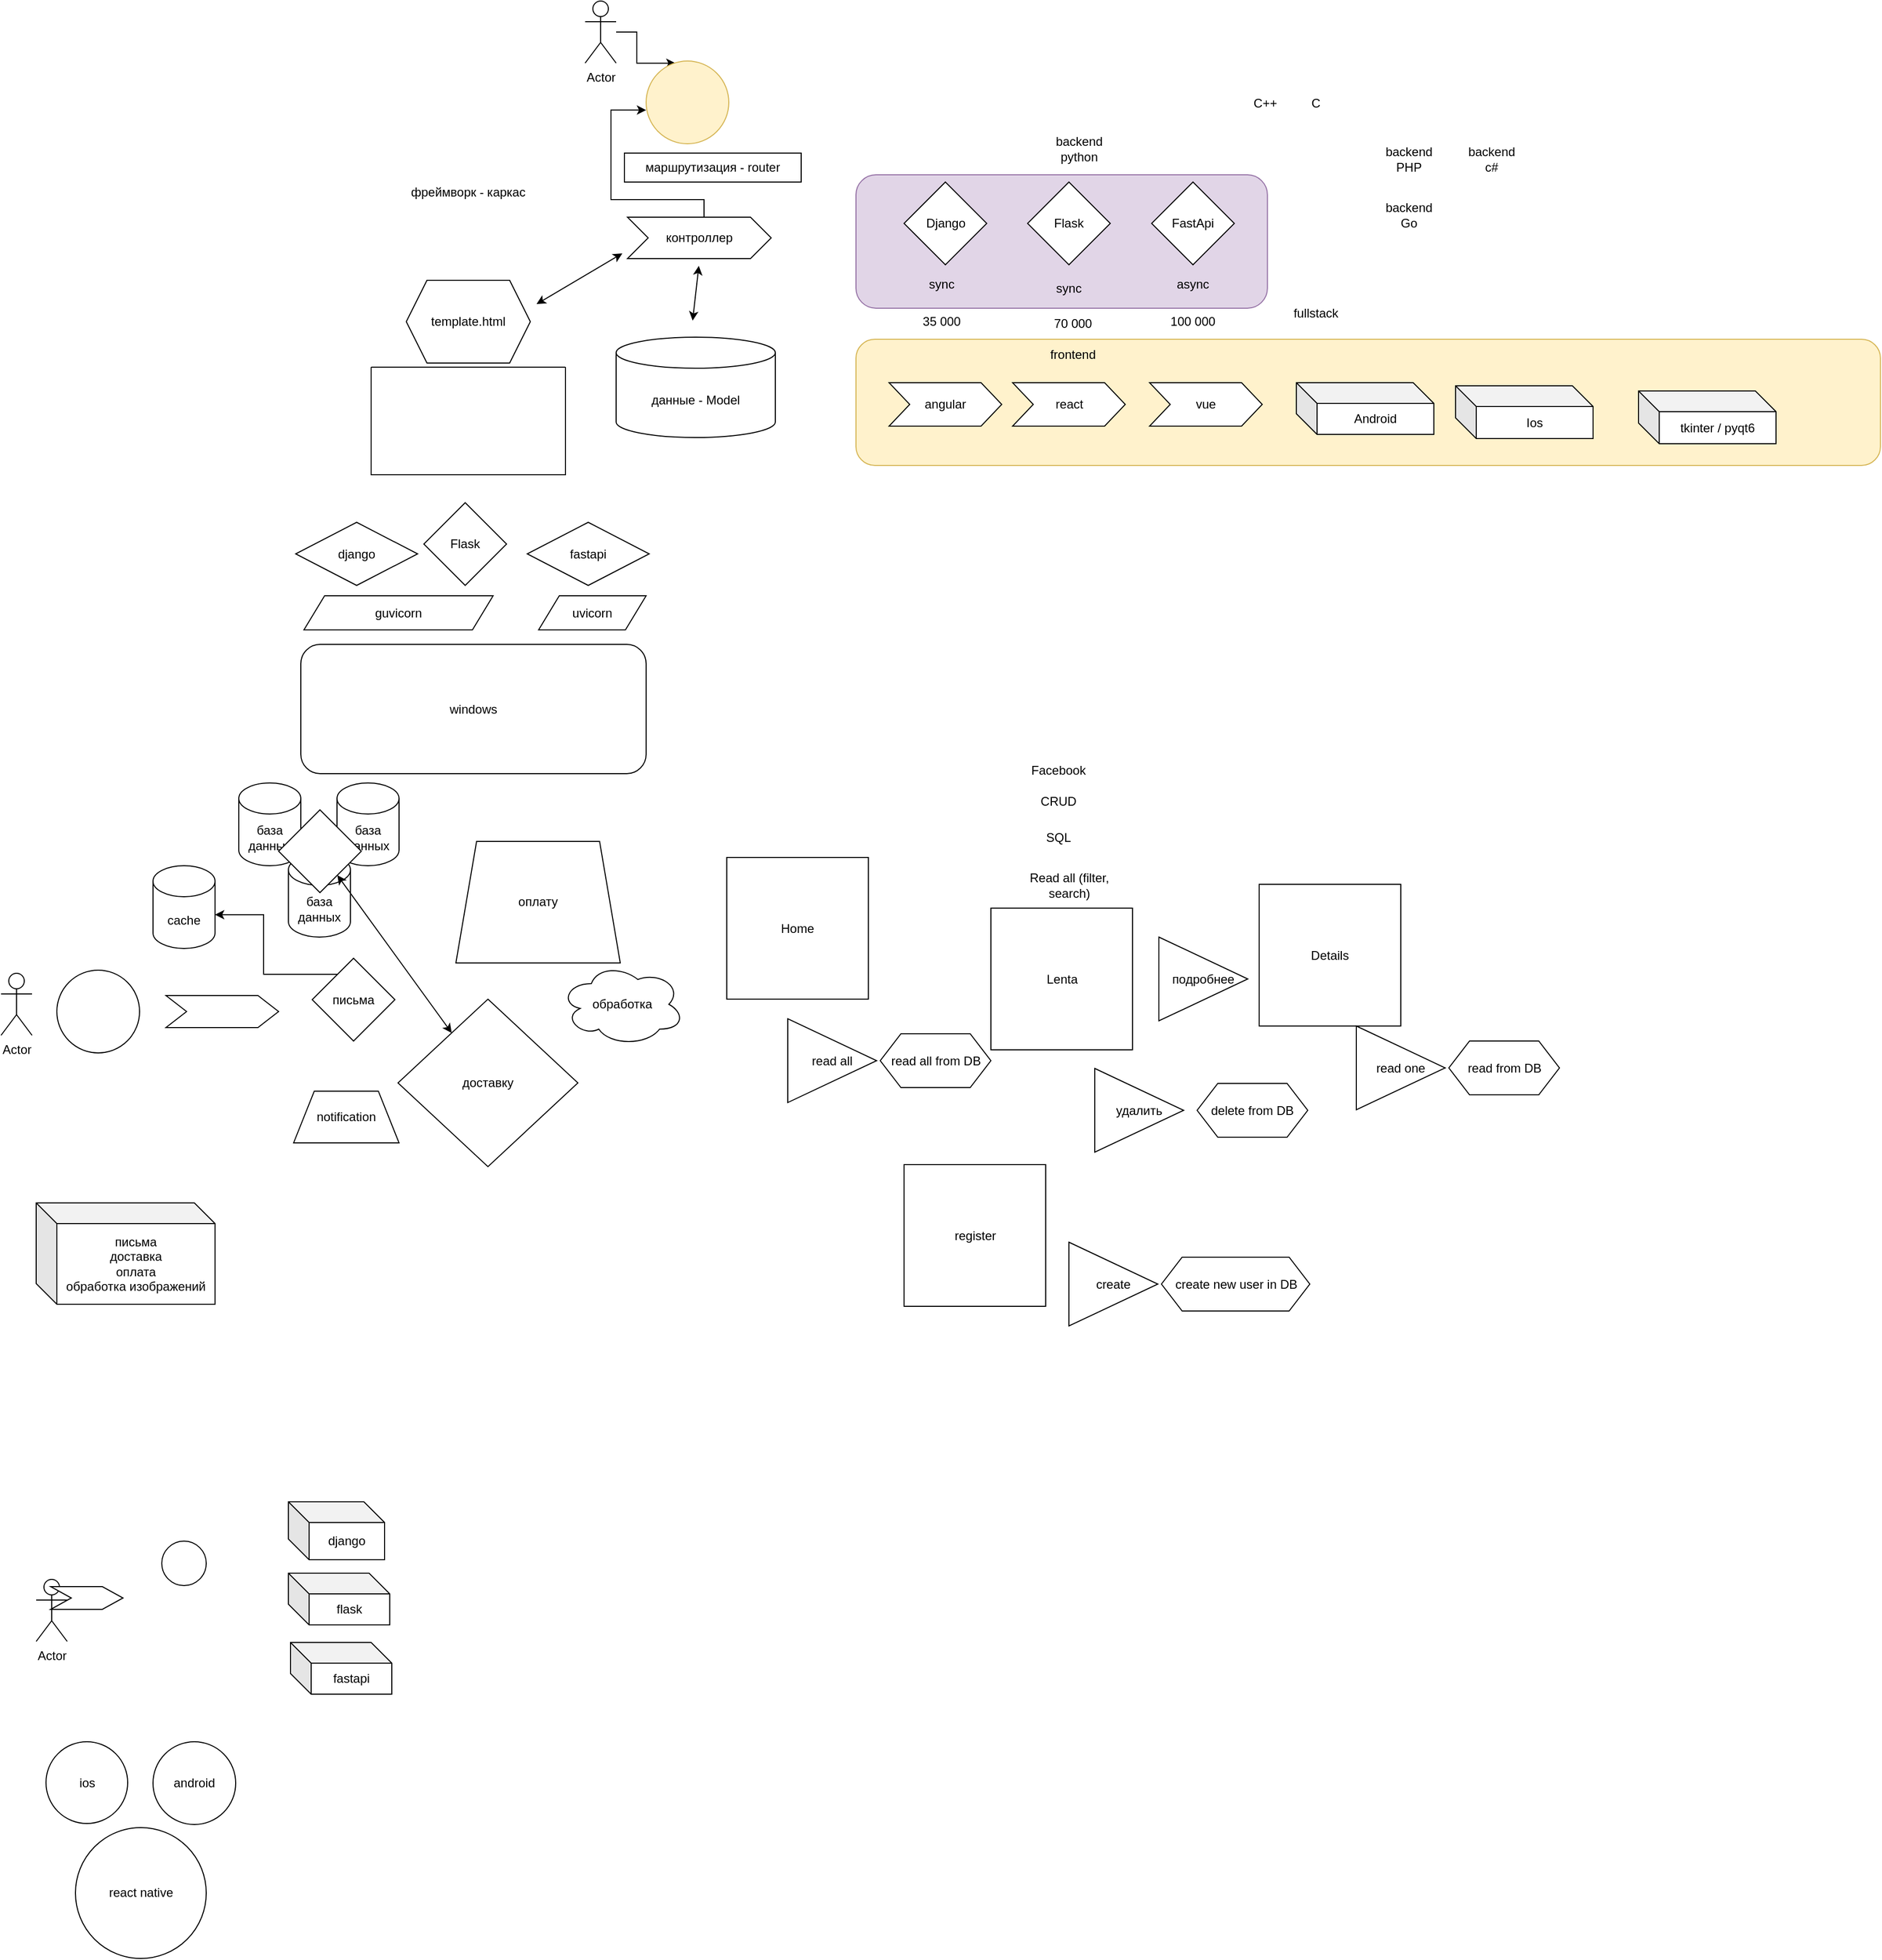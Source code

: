 <mxfile version="20.8.10" type="device"><diagram id="BBMRBSOWdzyY2HDvnoit" name="Page-1"><mxGraphModel dx="1944" dy="414" grid="0" gridSize="10" guides="1" tooltips="1" connect="1" arrows="1" fold="1" page="0" pageScale="1" pageWidth="827" pageHeight="1169" math="0" shadow="0"><root><mxCell id="0"/><mxCell id="1" parent="0"/><mxCell id="BqjAAvAsQAksL56TVUGz-10" value="" style="rounded=1;whiteSpace=wrap;html=1;fillColor=#e1d5e7;strokeColor=#9673a6;" parent="1" vertex="1"><mxGeometry x="-47" y="203" width="398" height="129" as="geometry"/></mxCell><mxCell id="BqjAAvAsQAksL56TVUGz-7" value="" style="rounded=1;whiteSpace=wrap;html=1;fillColor=#fff2cc;strokeColor=#d6b656;" parent="1" vertex="1"><mxGeometry x="-47" y="362" width="991" height="122" as="geometry"/></mxCell><mxCell id="BqjAAvAsQAksL56TVUGz-1" value="Django" style="rhombus;whiteSpace=wrap;html=1;" parent="1" vertex="1"><mxGeometry x="-0.5" y="210" width="80" height="80" as="geometry"/></mxCell><mxCell id="BqjAAvAsQAksL56TVUGz-2" value="Flask" style="rhombus;whiteSpace=wrap;html=1;" parent="1" vertex="1"><mxGeometry x="119" y="210" width="80" height="80" as="geometry"/></mxCell><mxCell id="BqjAAvAsQAksL56TVUGz-3" value="FastApi" style="rhombus;whiteSpace=wrap;html=1;" parent="1" vertex="1"><mxGeometry x="239" y="210" width="80" height="80" as="geometry"/></mxCell><mxCell id="BqjAAvAsQAksL56TVUGz-4" value="vue" style="shape=step;perimeter=stepPerimeter;whiteSpace=wrap;html=1;fixedSize=1;" parent="1" vertex="1"><mxGeometry x="237" y="404" width="109" height="42" as="geometry"/></mxCell><mxCell id="BqjAAvAsQAksL56TVUGz-5" value="react" style="shape=step;perimeter=stepPerimeter;whiteSpace=wrap;html=1;fixedSize=1;" parent="1" vertex="1"><mxGeometry x="104.5" y="404" width="109" height="42" as="geometry"/></mxCell><mxCell id="BqjAAvAsQAksL56TVUGz-6" value="angular" style="shape=step;perimeter=stepPerimeter;whiteSpace=wrap;html=1;fixedSize=1;" parent="1" vertex="1"><mxGeometry x="-15" y="404" width="109" height="42" as="geometry"/></mxCell><mxCell id="BqjAAvAsQAksL56TVUGz-8" value="frontend" style="text;html=1;strokeColor=none;fillColor=none;align=center;verticalAlign=middle;whiteSpace=wrap;rounded=0;" parent="1" vertex="1"><mxGeometry x="133" y="362" width="60" height="30" as="geometry"/></mxCell><mxCell id="BqjAAvAsQAksL56TVUGz-9" value="backend python" style="text;html=1;strokeColor=none;fillColor=none;align=center;verticalAlign=middle;whiteSpace=wrap;rounded=0;" parent="1" vertex="1"><mxGeometry x="139" y="163" width="60" height="30" as="geometry"/></mxCell><mxCell id="BqjAAvAsQAksL56TVUGz-11" value="backend PHP" style="text;html=1;strokeColor=none;fillColor=none;align=center;verticalAlign=middle;whiteSpace=wrap;rounded=0;" parent="1" vertex="1"><mxGeometry x="458" y="173" width="60" height="30" as="geometry"/></mxCell><mxCell id="BqjAAvAsQAksL56TVUGz-12" value="backend c#" style="text;html=1;strokeColor=none;fillColor=none;align=center;verticalAlign=middle;whiteSpace=wrap;rounded=0;" parent="1" vertex="1"><mxGeometry x="538" y="173" width="60" height="30" as="geometry"/></mxCell><mxCell id="BqjAAvAsQAksL56TVUGz-13" value="backend Go" style="text;html=1;strokeColor=none;fillColor=none;align=center;verticalAlign=middle;whiteSpace=wrap;rounded=0;" parent="1" vertex="1"><mxGeometry x="458" y="227" width="60" height="30" as="geometry"/></mxCell><mxCell id="BqjAAvAsQAksL56TVUGz-14" value="C++" style="text;html=1;strokeColor=none;fillColor=none;align=center;verticalAlign=middle;whiteSpace=wrap;rounded=0;" parent="1" vertex="1"><mxGeometry x="319" y="119" width="60" height="30" as="geometry"/></mxCell><mxCell id="BqjAAvAsQAksL56TVUGz-15" value="C" style="text;html=1;strokeColor=none;fillColor=none;align=center;verticalAlign=middle;whiteSpace=wrap;rounded=0;" parent="1" vertex="1"><mxGeometry x="368" y="119" width="60" height="30" as="geometry"/></mxCell><mxCell id="BqjAAvAsQAksL56TVUGz-16" value="sync" style="text;html=1;strokeColor=none;fillColor=none;align=center;verticalAlign=middle;whiteSpace=wrap;rounded=0;" parent="1" vertex="1"><mxGeometry x="6" y="294" width="60" height="30" as="geometry"/></mxCell><mxCell id="BqjAAvAsQAksL56TVUGz-17" value="async" style="text;html=1;strokeColor=none;fillColor=none;align=center;verticalAlign=middle;whiteSpace=wrap;rounded=0;" parent="1" vertex="1"><mxGeometry x="249" y="294" width="60" height="30" as="geometry"/></mxCell><mxCell id="BqjAAvAsQAksL56TVUGz-18" value="100 000" style="text;html=1;strokeColor=none;fillColor=none;align=center;verticalAlign=middle;whiteSpace=wrap;rounded=0;" parent="1" vertex="1"><mxGeometry x="249" y="330" width="60" height="30" as="geometry"/></mxCell><mxCell id="BqjAAvAsQAksL56TVUGz-19" value="35 000" style="text;html=1;strokeColor=none;fillColor=none;align=center;verticalAlign=middle;whiteSpace=wrap;rounded=0;" parent="1" vertex="1"><mxGeometry x="6" y="330" width="60" height="30" as="geometry"/></mxCell><mxCell id="BqjAAvAsQAksL56TVUGz-20" value="70 000" style="text;html=1;strokeColor=none;fillColor=none;align=center;verticalAlign=middle;whiteSpace=wrap;rounded=0;" parent="1" vertex="1"><mxGeometry x="133" y="332" width="60" height="30" as="geometry"/></mxCell><mxCell id="BqjAAvAsQAksL56TVUGz-21" value="sync" style="text;html=1;strokeColor=none;fillColor=none;align=center;verticalAlign=middle;whiteSpace=wrap;rounded=0;" parent="1" vertex="1"><mxGeometry x="129" y="298" width="60" height="30" as="geometry"/></mxCell><mxCell id="BqjAAvAsQAksL56TVUGz-22" value="фреймворк - каркас" style="text;html=1;strokeColor=none;fillColor=none;align=center;verticalAlign=middle;whiteSpace=wrap;rounded=0;" parent="1" vertex="1"><mxGeometry x="-504" y="203" width="164" height="33" as="geometry"/></mxCell><mxCell id="BqjAAvAsQAksL56TVUGz-23" value="маршрутизация - router" style="rounded=0;whiteSpace=wrap;html=1;" parent="1" vertex="1"><mxGeometry x="-271" y="182" width="171" height="28" as="geometry"/></mxCell><mxCell id="BqjAAvAsQAksL56TVUGz-26" style="edgeStyle=orthogonalEdgeStyle;rounded=0;orthogonalLoop=1;jettySize=auto;html=1;entryX=0.356;entryY=0.026;entryDx=0;entryDy=0;entryPerimeter=0;" parent="1" source="BqjAAvAsQAksL56TVUGz-24" target="BqjAAvAsQAksL56TVUGz-25" edge="1"><mxGeometry relative="1" as="geometry"/></mxCell><mxCell id="BqjAAvAsQAksL56TVUGz-24" value="Actor" style="shape=umlActor;verticalLabelPosition=bottom;verticalAlign=top;html=1;outlineConnect=0;" parent="1" vertex="1"><mxGeometry x="-309" y="35" width="30" height="60" as="geometry"/></mxCell><mxCell id="BqjAAvAsQAksL56TVUGz-25" value="" style="ellipse;whiteSpace=wrap;html=1;aspect=fixed;fillColor=#fff2cc;strokeColor=#d6b656;" parent="1" vertex="1"><mxGeometry x="-250" y="93" width="80" height="80" as="geometry"/></mxCell><mxCell id="BqjAAvAsQAksL56TVUGz-28" value="данные - Model" style="shape=cylinder3;whiteSpace=wrap;html=1;boundedLbl=1;backgroundOutline=1;size=15;" parent="1" vertex="1"><mxGeometry x="-279" y="360" width="154" height="97" as="geometry"/></mxCell><mxCell id="BqjAAvAsQAksL56TVUGz-33" style="edgeStyle=orthogonalEdgeStyle;rounded=0;orthogonalLoop=1;jettySize=auto;html=1;entryX=0.001;entryY=0.593;entryDx=0;entryDy=0;entryPerimeter=0;" parent="1" source="BqjAAvAsQAksL56TVUGz-29" target="BqjAAvAsQAksL56TVUGz-25" edge="1"><mxGeometry relative="1" as="geometry"><Array as="points"><mxPoint x="-194" y="227"/><mxPoint x="-284" y="227"/><mxPoint x="-284" y="140"/></Array></mxGeometry></mxCell><mxCell id="BqjAAvAsQAksL56TVUGz-29" value="контроллер" style="shape=step;perimeter=stepPerimeter;whiteSpace=wrap;html=1;fixedSize=1;" parent="1" vertex="1"><mxGeometry x="-268" y="244" width="139" height="40" as="geometry"/></mxCell><mxCell id="BqjAAvAsQAksL56TVUGz-30" value="template.html" style="shape=hexagon;perimeter=hexagonPerimeter2;whiteSpace=wrap;html=1;fixedSize=1;" parent="1" vertex="1"><mxGeometry x="-482" y="305" width="120" height="80" as="geometry"/></mxCell><mxCell id="BqjAAvAsQAksL56TVUGz-31" value="" style="endArrow=classic;startArrow=classic;html=1;rounded=0;" parent="1" edge="1"><mxGeometry width="50" height="50" relative="1" as="geometry"><mxPoint x="-205" y="344" as="sourcePoint"/><mxPoint x="-199" y="291" as="targetPoint"/></mxGeometry></mxCell><mxCell id="BqjAAvAsQAksL56TVUGz-32" value="" style="endArrow=classic;startArrow=classic;html=1;rounded=0;" parent="1" edge="1"><mxGeometry width="50" height="50" relative="1" as="geometry"><mxPoint x="-356" y="328" as="sourcePoint"/><mxPoint x="-273" y="279" as="targetPoint"/></mxGeometry></mxCell><mxCell id="BqjAAvAsQAksL56TVUGz-35" value="Android" style="shape=cube;whiteSpace=wrap;html=1;boundedLbl=1;backgroundOutline=1;darkOpacity=0.05;darkOpacity2=0.1;" parent="1" vertex="1"><mxGeometry x="379" y="404" width="133" height="50" as="geometry"/></mxCell><mxCell id="BqjAAvAsQAksL56TVUGz-36" value="Ios" style="shape=cube;whiteSpace=wrap;html=1;boundedLbl=1;backgroundOutline=1;darkOpacity=0.05;darkOpacity2=0.1;" parent="1" vertex="1"><mxGeometry x="533" y="407" width="133" height="51" as="geometry"/></mxCell><mxCell id="BqjAAvAsQAksL56TVUGz-37" value="tkinter / pyqt6" style="shape=cube;whiteSpace=wrap;html=1;boundedLbl=1;backgroundOutline=1;darkOpacity=0.05;darkOpacity2=0.1;" parent="1" vertex="1"><mxGeometry x="710" y="412" width="133" height="51" as="geometry"/></mxCell><mxCell id="BqjAAvAsQAksL56TVUGz-38" value="fullstack" style="text;html=1;strokeColor=none;fillColor=none;align=center;verticalAlign=middle;whiteSpace=wrap;rounded=0;" parent="1" vertex="1"><mxGeometry x="368" y="322" width="60" height="30" as="geometry"/></mxCell><mxCell id="BqjAAvAsQAksL56TVUGz-39" value="" style="swimlane;startSize=0;" parent="1" vertex="1"><mxGeometry x="-516" y="389" width="188" height="104" as="geometry"/></mxCell><mxCell id="WKCKnXRpLhMvJvta45Wo-1" value="Facebook" style="text;html=1;strokeColor=none;fillColor=none;align=center;verticalAlign=middle;whiteSpace=wrap;rounded=0;" parent="1" vertex="1"><mxGeometry x="119" y="764" width="60" height="30" as="geometry"/></mxCell><mxCell id="WKCKnXRpLhMvJvta45Wo-2" value="CRUD" style="text;html=1;strokeColor=none;fillColor=none;align=center;verticalAlign=middle;whiteSpace=wrap;rounded=0;" parent="1" vertex="1"><mxGeometry x="119" y="794" width="60" height="30" as="geometry"/></mxCell><mxCell id="WKCKnXRpLhMvJvta45Wo-3" value="SQL" style="text;html=1;strokeColor=none;fillColor=none;align=center;verticalAlign=middle;whiteSpace=wrap;rounded=0;" parent="1" vertex="1"><mxGeometry x="119" y="829" width="60" height="30" as="geometry"/></mxCell><mxCell id="WKCKnXRpLhMvJvta45Wo-4" value="Home" style="whiteSpace=wrap;html=1;aspect=fixed;" parent="1" vertex="1"><mxGeometry x="-172" y="863" width="137" height="137" as="geometry"/></mxCell><mxCell id="WKCKnXRpLhMvJvta45Wo-5" value="Lenta" style="whiteSpace=wrap;html=1;aspect=fixed;" parent="1" vertex="1"><mxGeometry x="83.5" y="912" width="137" height="137" as="geometry"/></mxCell><mxCell id="WKCKnXRpLhMvJvta45Wo-6" value="Read all (filter, search)" style="text;html=1;strokeColor=none;fillColor=none;align=center;verticalAlign=middle;whiteSpace=wrap;rounded=0;" parent="1" vertex="1"><mxGeometry x="98.5" y="875" width="121" height="30" as="geometry"/></mxCell><mxCell id="WKCKnXRpLhMvJvta45Wo-7" value="Details" style="whiteSpace=wrap;html=1;aspect=fixed;" parent="1" vertex="1"><mxGeometry x="343" y="889" width="137" height="137" as="geometry"/></mxCell><mxCell id="WKCKnXRpLhMvJvta45Wo-8" value="подробнее" style="triangle;whiteSpace=wrap;html=1;" parent="1" vertex="1"><mxGeometry x="246" y="940" width="86" height="81" as="geometry"/></mxCell><mxCell id="WKCKnXRpLhMvJvta45Wo-9" value="удалить" style="triangle;whiteSpace=wrap;html=1;" parent="1" vertex="1"><mxGeometry x="184" y="1067" width="86" height="81" as="geometry"/></mxCell><mxCell id="WKCKnXRpLhMvJvta45Wo-10" value="delete from DB" style="shape=hexagon;perimeter=hexagonPerimeter2;whiteSpace=wrap;html=1;fixedSize=1;" parent="1" vertex="1"><mxGeometry x="283" y="1081.5" width="107" height="52" as="geometry"/></mxCell><mxCell id="WKCKnXRpLhMvJvta45Wo-11" value="read from DB" style="shape=hexagon;perimeter=hexagonPerimeter2;whiteSpace=wrap;html=1;fixedSize=1;" parent="1" vertex="1"><mxGeometry x="526.5" y="1040.5" width="107" height="52" as="geometry"/></mxCell><mxCell id="WKCKnXRpLhMvJvta45Wo-12" value="read one" style="triangle;whiteSpace=wrap;html=1;" parent="1" vertex="1"><mxGeometry x="437" y="1026" width="86" height="81" as="geometry"/></mxCell><mxCell id="WKCKnXRpLhMvJvta45Wo-13" value="read all from DB" style="shape=hexagon;perimeter=hexagonPerimeter2;whiteSpace=wrap;html=1;fixedSize=1;" parent="1" vertex="1"><mxGeometry x="-23.5" y="1033.5" width="107" height="52" as="geometry"/></mxCell><mxCell id="WKCKnXRpLhMvJvta45Wo-14" value="read all" style="triangle;whiteSpace=wrap;html=1;" parent="1" vertex="1"><mxGeometry x="-113" y="1019" width="86" height="81" as="geometry"/></mxCell><mxCell id="WKCKnXRpLhMvJvta45Wo-15" value="register" style="whiteSpace=wrap;html=1;aspect=fixed;" parent="1" vertex="1"><mxGeometry x="-0.5" y="1160" width="137" height="137" as="geometry"/></mxCell><mxCell id="WKCKnXRpLhMvJvta45Wo-16" value="create" style="triangle;whiteSpace=wrap;html=1;" parent="1" vertex="1"><mxGeometry x="159" y="1235" width="86" height="81" as="geometry"/></mxCell><mxCell id="WKCKnXRpLhMvJvta45Wo-17" value="create new user in DB" style="shape=hexagon;perimeter=hexagonPerimeter2;whiteSpace=wrap;html=1;fixedSize=1;" parent="1" vertex="1"><mxGeometry x="248.5" y="1249.5" width="143.5" height="52" as="geometry"/></mxCell><mxCell id="zj_Fuy8mlULNl5X8ERji-1" value="windows" style="rounded=1;whiteSpace=wrap;html=1;" parent="1" vertex="1"><mxGeometry x="-584" y="657" width="334" height="125" as="geometry"/></mxCell><mxCell id="zj_Fuy8mlULNl5X8ERji-2" value="fastapi" style="rhombus;whiteSpace=wrap;html=1;" parent="1" vertex="1"><mxGeometry x="-365" y="539" width="118" height="61" as="geometry"/></mxCell><mxCell id="zj_Fuy8mlULNl5X8ERji-3" value="uvicorn" style="shape=parallelogram;perimeter=parallelogramPerimeter;whiteSpace=wrap;html=1;fixedSize=1;" parent="1" vertex="1"><mxGeometry x="-354" y="610" width="104" height="33" as="geometry"/></mxCell><mxCell id="zj_Fuy8mlULNl5X8ERji-4" value="django" style="rhombus;whiteSpace=wrap;html=1;" parent="1" vertex="1"><mxGeometry x="-589" y="539" width="118" height="61" as="geometry"/></mxCell><mxCell id="zj_Fuy8mlULNl5X8ERji-5" value="guvicorn" style="shape=parallelogram;perimeter=parallelogramPerimeter;whiteSpace=wrap;html=1;fixedSize=1;" parent="1" vertex="1"><mxGeometry x="-581" y="610" width="183" height="33" as="geometry"/></mxCell><mxCell id="zj_Fuy8mlULNl5X8ERji-6" value="Flask" style="rhombus;whiteSpace=wrap;html=1;" parent="1" vertex="1"><mxGeometry x="-465" y="520" width="80" height="80" as="geometry"/></mxCell><mxCell id="zj_Fuy8mlULNl5X8ERji-7" value="Actor" style="shape=umlActor;verticalLabelPosition=bottom;verticalAlign=top;html=1;outlineConnect=0;" parent="1" vertex="1"><mxGeometry x="-874" y="975" width="30" height="60" as="geometry"/></mxCell><mxCell id="zj_Fuy8mlULNl5X8ERji-8" value="" style="ellipse;whiteSpace=wrap;html=1;aspect=fixed;" parent="1" vertex="1"><mxGeometry x="-820" y="972" width="80" height="80" as="geometry"/></mxCell><mxCell id="zj_Fuy8mlULNl5X8ERji-9" value="" style="shape=step;perimeter=stepPerimeter;whiteSpace=wrap;html=1;fixedSize=1;" parent="1" vertex="1"><mxGeometry x="-714.5" y="996.5" width="109" height="31" as="geometry"/></mxCell><mxCell id="zj_Fuy8mlULNl5X8ERji-11" value="notification" style="shape=trapezoid;perimeter=trapezoidPerimeter;whiteSpace=wrap;html=1;fixedSize=1;" parent="1" vertex="1"><mxGeometry x="-591" y="1089" width="102" height="50" as="geometry"/></mxCell><mxCell id="zj_Fuy8mlULNl5X8ERji-12" value="оплату" style="shape=trapezoid;perimeter=trapezoidPerimeter;whiteSpace=wrap;html=1;fixedSize=1;" parent="1" vertex="1"><mxGeometry x="-434" y="847.5" width="159" height="117.5" as="geometry"/></mxCell><mxCell id="zj_Fuy8mlULNl5X8ERji-13" value="доставку" style="rhombus;whiteSpace=wrap;html=1;" parent="1" vertex="1"><mxGeometry x="-490" y="1000" width="174" height="162" as="geometry"/></mxCell><mxCell id="zj_Fuy8mlULNl5X8ERji-27" style="edgeStyle=orthogonalEdgeStyle;rounded=0;orthogonalLoop=1;jettySize=auto;html=1;entryX=0.999;entryY=0.592;entryDx=0;entryDy=0;entryPerimeter=0;" parent="1" source="zj_Fuy8mlULNl5X8ERji-14" target="zj_Fuy8mlULNl5X8ERji-26" edge="1"><mxGeometry relative="1" as="geometry"><Array as="points"><mxPoint x="-620" y="976"/><mxPoint x="-620" y="918"/></Array></mxGeometry></mxCell><mxCell id="zj_Fuy8mlULNl5X8ERji-14" value="письма" style="rhombus;whiteSpace=wrap;html=1;" parent="1" vertex="1"><mxGeometry x="-573" y="960.5" width="80" height="80" as="geometry"/></mxCell><mxCell id="zj_Fuy8mlULNl5X8ERji-15" value="письма&lt;br&gt;доставка&lt;br&gt;оплата&lt;br&gt;обработка изображений" style="shape=cube;whiteSpace=wrap;html=1;boundedLbl=1;backgroundOutline=1;darkOpacity=0.05;darkOpacity2=0.1;" parent="1" vertex="1"><mxGeometry x="-840" y="1197" width="173" height="98" as="geometry"/></mxCell><mxCell id="zj_Fuy8mlULNl5X8ERji-16" value="обработка" style="ellipse;shape=cloud;whiteSpace=wrap;html=1;" parent="1" vertex="1"><mxGeometry x="-333" y="965" width="120" height="80" as="geometry"/></mxCell><mxCell id="zj_Fuy8mlULNl5X8ERji-18" value="база данных" style="shape=cylinder3;whiteSpace=wrap;html=1;boundedLbl=1;backgroundOutline=1;size=15;" parent="1" vertex="1"><mxGeometry x="-596" y="860" width="60" height="80" as="geometry"/></mxCell><mxCell id="zj_Fuy8mlULNl5X8ERji-19" value="база данных" style="shape=cylinder3;whiteSpace=wrap;html=1;boundedLbl=1;backgroundOutline=1;size=15;" parent="1" vertex="1"><mxGeometry x="-644" y="791" width="60" height="80" as="geometry"/></mxCell><mxCell id="zj_Fuy8mlULNl5X8ERji-20" value="база данных" style="shape=cylinder3;whiteSpace=wrap;html=1;boundedLbl=1;backgroundOutline=1;size=15;" parent="1" vertex="1"><mxGeometry x="-549" y="791" width="60" height="80" as="geometry"/></mxCell><mxCell id="zj_Fuy8mlULNl5X8ERji-22" value="" style="endArrow=classic;startArrow=classic;html=1;rounded=0;" parent="1" source="zj_Fuy8mlULNl5X8ERji-13" target="zj_Fuy8mlULNl5X8ERji-23" edge="1"><mxGeometry width="50" height="50" relative="1" as="geometry"><mxPoint x="-507" y="949" as="sourcePoint"/><mxPoint x="-495" y="916" as="targetPoint"/></mxGeometry></mxCell><mxCell id="zj_Fuy8mlULNl5X8ERji-23" value="" style="rhombus;whiteSpace=wrap;html=1;" parent="1" vertex="1"><mxGeometry x="-605.5" y="817" width="80" height="80" as="geometry"/></mxCell><mxCell id="zj_Fuy8mlULNl5X8ERji-26" value="cache" style="shape=cylinder3;whiteSpace=wrap;html=1;boundedLbl=1;backgroundOutline=1;size=15;" parent="1" vertex="1"><mxGeometry x="-727" y="871" width="60" height="80" as="geometry"/></mxCell><mxCell id="5ndXMoQSCLCY8iyRNqM3-1" value="Actor" style="shape=umlActor;verticalLabelPosition=bottom;verticalAlign=top;html=1;outlineConnect=0;" vertex="1" parent="1"><mxGeometry x="-840" y="1561" width="30" height="60" as="geometry"/></mxCell><mxCell id="5ndXMoQSCLCY8iyRNqM3-2" value="" style="ellipse;whiteSpace=wrap;html=1;aspect=fixed;" vertex="1" parent="1"><mxGeometry x="-718.5" y="1524" width="43" height="43" as="geometry"/></mxCell><mxCell id="5ndXMoQSCLCY8iyRNqM3-3" value="" style="shape=step;perimeter=stepPerimeter;whiteSpace=wrap;html=1;fixedSize=1;" vertex="1" parent="1"><mxGeometry x="-826" y="1568" width="70" height="22" as="geometry"/></mxCell><mxCell id="5ndXMoQSCLCY8iyRNqM3-4" value="django" style="shape=cube;whiteSpace=wrap;html=1;boundedLbl=1;backgroundOutline=1;darkOpacity=0.05;darkOpacity2=0.1;" vertex="1" parent="1"><mxGeometry x="-596" y="1486" width="93" height="56" as="geometry"/></mxCell><mxCell id="5ndXMoQSCLCY8iyRNqM3-5" value="flask" style="shape=cube;whiteSpace=wrap;html=1;boundedLbl=1;backgroundOutline=1;darkOpacity=0.05;darkOpacity2=0.1;" vertex="1" parent="1"><mxGeometry x="-596" y="1555" width="98" height="50" as="geometry"/></mxCell><mxCell id="5ndXMoQSCLCY8iyRNqM3-6" value="fastapi" style="shape=cube;whiteSpace=wrap;html=1;boundedLbl=1;backgroundOutline=1;darkOpacity=0.05;darkOpacity2=0.1;" vertex="1" parent="1"><mxGeometry x="-594" y="1622" width="98" height="50" as="geometry"/></mxCell><mxCell id="5ndXMoQSCLCY8iyRNqM3-7" value="ios" style="ellipse;whiteSpace=wrap;html=1;aspect=fixed;" vertex="1" parent="1"><mxGeometry x="-830.5" y="1718" width="79" height="79" as="geometry"/></mxCell><mxCell id="5ndXMoQSCLCY8iyRNqM3-8" value="android" style="ellipse;whiteSpace=wrap;html=1;aspect=fixed;" vertex="1" parent="1"><mxGeometry x="-727" y="1718" width="80" height="80" as="geometry"/></mxCell><mxCell id="5ndXMoQSCLCY8iyRNqM3-9" value="react native" style="ellipse;whiteSpace=wrap;html=1;aspect=fixed;" vertex="1" parent="1"><mxGeometry x="-802" y="1801" width="126.5" height="126.5" as="geometry"/></mxCell></root></mxGraphModel></diagram></mxfile>